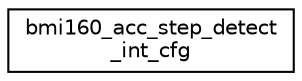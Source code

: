 digraph "Graphical Class Hierarchy"
{
  edge [fontname="Helvetica",fontsize="10",labelfontname="Helvetica",labelfontsize="10"];
  node [fontname="Helvetica",fontsize="10",shape=record];
  rankdir="LR";
  Node1 [label="bmi160_acc_step_detect\l_int_cfg",height=0.2,width=0.4,color="black", fillcolor="white", style="filled",URL="$structbmi160__acc__step__detect__int__cfg.html"];
}
